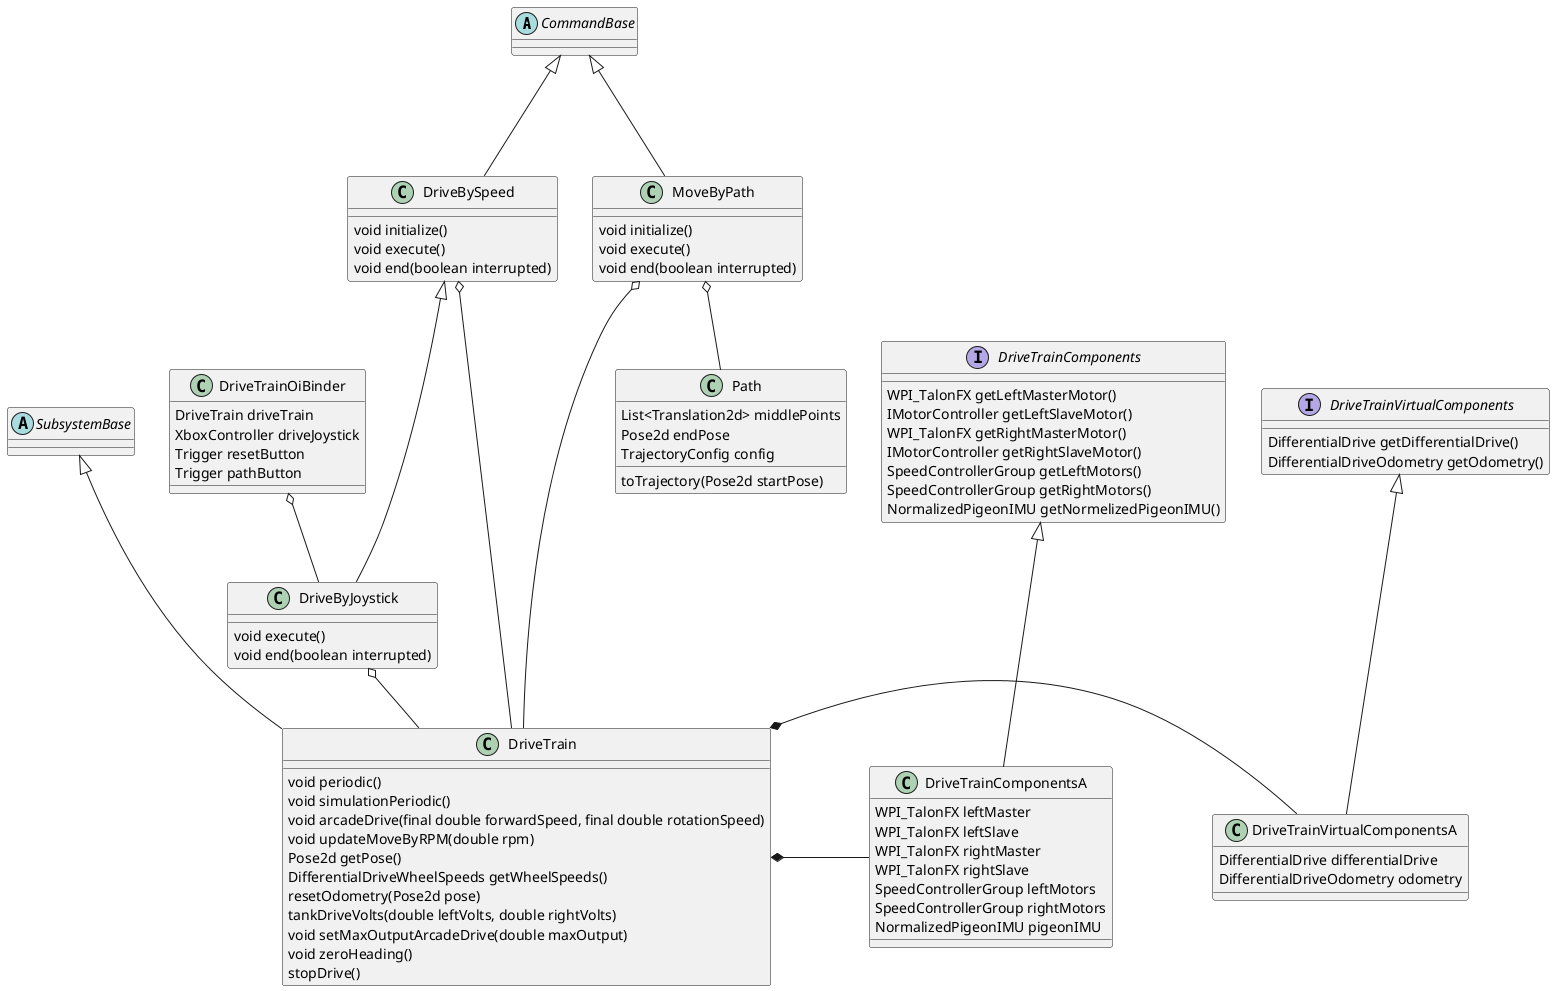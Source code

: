 @startuml
'https://plantuml.com/class-diagram

abstract class CommandBase
abstract class SubsystemBase

SubsystemBase <|--- DriveTrain
DriveTrain *- DriveTrainComponentsA
DriveTrain *- DriveTrainVirtualComponentsA
DriveTrainComponents <|--- DriveTrainComponentsA
DriveTrainVirtualComponents <|--- DriveTrainVirtualComponentsA
CommandBase <|--- DriveBySpeed
CommandBase <|--- MoveByPath
DriveBySpeed <|--- DriveByJoystick
DriveBySpeed o-- DriveTrain
DriveByJoystick o-- DriveTrain
MoveByPath o-- DriveTrain
MoveByPath o-- Path
DriveTrainOiBinder o-- DriveByJoystick

class DriveTrain {
     void periodic()
     void simulationPeriodic()
     void arcadeDrive(final double forwardSpeed, final double rotationSpeed)
     void updateMoveByRPM(double rpm)
     Pose2d getPose()
     DifferentialDriveWheelSpeeds getWheelSpeeds()
     resetOdometry(Pose2d pose)
     tankDriveVolts(double leftVolts, double rightVolts)
     void setMaxOutputArcadeDrive(double maxOutput)
     void zeroHeading()
     stopDrive()
}

class DriveTrainComponentsA {
    WPI_TalonFX leftMaster
    WPI_TalonFX leftSlave
    WPI_TalonFX rightMaster
    WPI_TalonFX rightSlave
    SpeedControllerGroup leftMotors
    SpeedControllerGroup rightMotors
    NormalizedPigeonIMU pigeonIMU
}

class DriveTrainVirtualComponentsA {
    DifferentialDrive differentialDrive
    DifferentialDriveOdometry odometry
}

class DriveTrainOiBinder {
    DriveTrain driveTrain
    XboxController driveJoystick
    Trigger resetButton
    Trigger pathButton
}

class DriveByJoystick {
    void execute()
    void end(boolean interrupted)
}

class DriveBySpeed {
    void initialize()
    void execute()
    void end(boolean interrupted)
}

class MoveByPath {
    void initialize()
    void execute()
    void end(boolean interrupted)
}

class Path {
    List<Translation2d> middlePoints
    Pose2d endPose
    TrajectoryConfig config
    toTrajectory(Pose2d startPose)
}

interface DriveTrainComponents {
    WPI_TalonFX getLeftMasterMotor()
    IMotorController getLeftSlaveMotor()
    WPI_TalonFX getRightMasterMotor()
    IMotorController getRightSlaveMotor()
    SpeedControllerGroup getLeftMotors()
    SpeedControllerGroup getRightMotors()
    NormalizedPigeonIMU getNormelizedPigeonIMU()
}

interface DriveTrainVirtualComponents {
    DifferentialDrive getDifferentialDrive()
    DifferentialDriveOdometry getOdometry()
}

@enduml